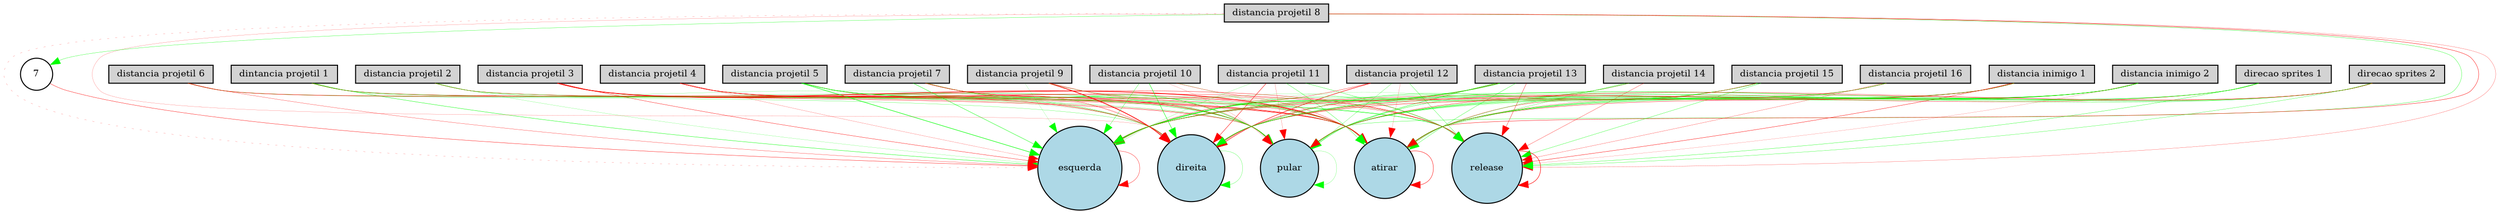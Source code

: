 digraph {
	node [fontsize=9 height=0.2 shape=circle width=0.2]
	"dintancia projetil 1" [fillcolor=lightgray shape=box style=filled]
	"distancia projetil 2" [fillcolor=lightgray shape=box style=filled]
	"distancia projetil 3" [fillcolor=lightgray shape=box style=filled]
	"distancia projetil 4" [fillcolor=lightgray shape=box style=filled]
	"distancia projetil 5" [fillcolor=lightgray shape=box style=filled]
	"distancia projetil 6" [fillcolor=lightgray shape=box style=filled]
	"distancia projetil 7" [fillcolor=lightgray shape=box style=filled]
	"distancia projetil 8" [fillcolor=lightgray shape=box style=filled]
	"distancia projetil 9" [fillcolor=lightgray shape=box style=filled]
	"distancia projetil 10" [fillcolor=lightgray shape=box style=filled]
	"distancia projetil 11" [fillcolor=lightgray shape=box style=filled]
	"distancia projetil 12" [fillcolor=lightgray shape=box style=filled]
	"distancia projetil 13" [fillcolor=lightgray shape=box style=filled]
	"distancia projetil 14" [fillcolor=lightgray shape=box style=filled]
	"distancia projetil 15" [fillcolor=lightgray shape=box style=filled]
	"distancia projetil 16" [fillcolor=lightgray shape=box style=filled]
	"distancia inimigo 1" [fillcolor=lightgray shape=box style=filled]
	"distancia inimigo 2" [fillcolor=lightgray shape=box style=filled]
	"direcao sprites 1" [fillcolor=lightgray shape=box style=filled]
	"direcao sprites 2" [fillcolor=lightgray shape=box style=filled]
	esquerda [fillcolor=lightblue style=filled]
	direita [fillcolor=lightblue style=filled]
	pular [fillcolor=lightblue style=filled]
	atirar [fillcolor=lightblue style=filled]
	release [fillcolor=lightblue style=filled]
	7 [fillcolor=white style=filled]
	"dintancia projetil 1" -> esquerda [color=green penwidth=0.335829820535 style=solid]
	"distancia projetil 16" -> atirar [color=green penwidth=0.215736989018 style=solid]
	"distancia projetil 15" -> pular [color=green penwidth=0.229179970423 style=solid]
	"distancia inimigo 2" -> direita [color=red penwidth=0.364871208764 style=solid]
	"distancia projetil 13" -> atirar [color=green penwidth=0.250192881511 style=solid]
	"distancia inimigo 1" -> release [color=red penwidth=0.331910942942 style=solid]
	"distancia projetil 12" -> release [color=green penwidth=0.232287021451 style=solid]
	"distancia projetil 2" -> esquerda [color=green penwidth=0.136079846561 style=solid]
	"distancia projetil 10" -> atirar [color=green penwidth=0.130612746259 style=solid]
	"distancia projetil 5" -> direita [color=red penwidth=0.206099937496 style=solid]
	"distancia projetil 16" -> esquerda [color=green penwidth=0.168892836748 style=solid]
	"distancia inimigo 2" -> pular [color=green penwidth=0.395983666172 style=solid]
	direita -> direita [color=green penwidth=0.196732326561 style=solid]
	"distancia projetil 6" -> direita [color=green penwidth=0.191881995655 style=solid]
	"distancia projetil 3" -> direita [color=red penwidth=0.4043400167 style=solid]
	"direcao sprites 1" -> esquerda [color=red penwidth=0.281342582945 style=solid]
	"distancia projetil 14" -> esquerda [color=green penwidth=0.301156444072 style=solid]
	"distancia projetil 12" -> atirar [color=red penwidth=0.134580077106 style=solid]
	"distancia projetil 11" -> pular [color=red penwidth=0.153862930985 style=solid]
	"distancia projetil 6" -> pular [color=green penwidth=0.195407204063 style=solid]
	"distancia projetil 2" -> atirar [color=red penwidth=0.199595034333 style=solid]
	"distancia projetil 9" -> atirar [color=red penwidth=0.236471393019 style=solid]
	"distancia projetil 4" -> direita [color=green penwidth=0.107862506732 style=solid]
	"distancia projetil 2" -> release [color=green penwidth=0.243579080441 style=solid]
	"distancia projetil 3" -> release [color=red penwidth=0.304160094515 style=solid]
	"direcao sprites 2" -> pular [color=red penwidth=0.308684234976 style=solid]
	"direcao sprites 1" -> atirar [color=green penwidth=0.373115985776 style=solid]
	"distancia inimigo 1" -> esquerda [color=red penwidth=0.370033049535 style=solid]
	"distancia projetil 12" -> esquerda [color=red penwidth=0.271074105932 style=solid]
	"distancia projetil 8" -> direita [color=red penwidth=0.130635233075 style=solid]
	"distancia projetil 7" -> esquerda [color=green penwidth=0.340551933063 style=solid]
	"dintancia projetil 1" -> direita [color=green penwidth=0.140606367183 style=solid]
	"distancia projetil 8" -> 7 [color=green penwidth=0.236648284847 style=solid]
	"distancia projetil 16" -> release [color=red penwidth=0.196254554724 style=solid]
	"distancia projetil 15" -> direita [color=green penwidth=0.256935150416 style=solid]
	"distancia projetil 13" -> pular [color=green penwidth=0.350036004589 style=solid]
	"distancia projetil 8" -> pular [color=green penwidth=0.253435763027 style=solid]
	pular -> pular [color=green penwidth=0.157295062539 style=solid]
	"distancia projetil 7" -> atirar [color=red penwidth=0.261325695822 style=solid]
	"distancia projetil 10" -> esquerda [color=green penwidth=0.242242854496 style=solid]
	"distancia projetil 5" -> esquerda [color=green penwidth=0.494340484282 style=solid]
	"distancia projetil 2" -> pular [color=red penwidth=0.268861445088 style=solid]
	"dintancia projetil 1" -> pular [color=red penwidth=0.158837036496 style=solid]
	"distancia projetil 16" -> direita [color=red penwidth=0.345346253515 style=solid]
	"direcao sprites 2" -> release [color=green penwidth=0.234934329105 style=solid]
	"dintancia projetil 1" -> release [color=green penwidth=0.300544184613 style=solid]
	"distancia inimigo 2" -> atirar [color=green penwidth=0.429750504258 style=solid]
	"distancia projetil 13" -> direita [color=red penwidth=0.256622088163 style=solid]
	"distancia projetil 3" -> esquerda [color=red penwidth=0.303140722938 style=solid]
	"distancia projetil 14" -> direita [color=red penwidth=0.155025196021 style=solid]
	"distancia projetil 7" -> release [color=red penwidth=0.242450866606 style=solid]
	"distancia projetil 11" -> direita [color=red penwidth=0.383363191616 style=solid]
	"distancia projetil 6" -> atirar [color=red penwidth=0.410232585485 style=solid]
	"distancia projetil 9" -> pular [color=red penwidth=0.187849393344 style=solid]
	"distancia projetil 4" -> pular [color=red penwidth=0.459726161396 style=solid]
	"distancia projetil 3" -> atirar [color=red penwidth=0.697300394019 style=solid]
	"direcao sprites 2" -> atirar [color=red penwidth=0.18353478732 style=solid]
	"direcao sprites 1" -> pular [color=green penwidth=0.10460761648 style=solid]
	"distancia projetil 14" -> pular [color=green penwidth=0.107304750557 style=solid]
	"distancia inimigo 1" -> atirar [color=red penwidth=0.293378428385 style=solid]
	"distancia projetil 12" -> direita [color=red penwidth=0.465500474241 style=solid]
	"distancia projetil 10" -> release [color=red penwidth=0.218065031496 style=solid]
	"distancia projetil 11" -> release [color=green penwidth=0.256074149729 style=solid]
	"distancia projetil 5" -> release [color=green penwidth=0.117472339312 style=solid]
	"distancia projetil 9" -> direita [color=red penwidth=0.715300175876 style=solid]
	"direcao sprites 2" -> esquerda [color=green penwidth=0.209598933176 style=solid]
	"distancia projetil 15" -> esquerda [color=green penwidth=0.108190807274 style=solid]
	"distancia projetil 8" -> atirar [color=red penwidth=0.33739235172 style=solid]
	"distancia projetil 7" -> pular [color=green penwidth=0.389994169604 style=solid]
	"distancia projetil 10" -> direita [color=green penwidth=0.400341854648 style=solid]
	"distancia projetil 5" -> atirar [color=green penwidth=0.331743106751 style=solid]
	"distancia projetil 9" -> release [color=green penwidth=0.126722934883 style=solid]
	"distancia projetil 4" -> release [color=red penwidth=0.282554132243 style=solid]
	7 -> esquerda [color=red penwidth=0.308763274207 style=solid]
	"dintancia projetil 1" -> atirar [color=red penwidth=0.403568947463 style=solid]
	"distancia projetil 16" -> pular [color=green penwidth=0.114426975184 style=solid]
	"distancia projetil 15" -> atirar [color=red penwidth=0.279958168165 style=solid]
	"distancia inimigo 2" -> esquerda [color=green penwidth=0.308850445213 style=solid]
	"distancia projetil 13" -> esquerda [color=green penwidth=0.65111515905 style=solid]
	"distancia projetil 8" -> esquerda [color=red penwidth=0.131407824347 style=dotted]
	"distancia projetil 10" -> pular [color=red penwidth=0.112659664326 style=solid]
	"distancia projetil 8" -> release [color=red penwidth=0.176479713064 style=solid]
	atirar -> atirar [color=red penwidth=0.370168144444 style=solid]
	"distancia projetil 11" -> esquerda [color=green penwidth=0.137177583581 style=solid]
	"distancia projetil 6" -> esquerda [color=red penwidth=0.224394764268 style=solid]
	release -> release [color=red penwidth=0.458991505891 style=solid]
	"distancia projetil 4" -> atirar [color=red penwidth=0.323782548814 style=solid]
	"distancia projetil 3" -> pular [color=green penwidth=0.313652154928 style=solid]
	"distancia projetil 15" -> release [color=green penwidth=0.25091245366 style=solid]
	"direcao sprites 1" -> direita [color=green penwidth=0.156163288712 style=solid]
	esquerda -> esquerda [color=red penwidth=0.281580021709 style=solid]
	"distancia projetil 14" -> atirar [color=green penwidth=0.205353267934 style=solid]
	"distancia inimigo 1" -> pular [color=green penwidth=0.45949486001 style=solid]
	"distancia projetil 12" -> pular [color=green penwidth=0.183016862396 style=solid]
	"distancia projetil 2" -> direita [color=green penwidth=0.225435113027 style=solid]
	"distancia projetil 11" -> atirar [color=green penwidth=0.257394845981 style=solid]
	"distancia projetil 9" -> esquerda [color=green penwidth=0.100766566603 style=solid]
	"distancia projetil 4" -> esquerda [color=red penwidth=0.149316346725 style=solid]
	"direcao sprites 2" -> direita [color=green penwidth=0.394370795511 style=solid]
	"distancia inimigo 2" -> release [color=red penwidth=0.121989156172 style=solid]
	"direcao sprites 1" -> release [color=green penwidth=0.264301709313 style=solid]
	"distancia projetil 13" -> release [color=red penwidth=0.291059399511 style=solid]
	"distancia projetil 14" -> release [color=red penwidth=0.227850119441 style=solid]
	"distancia inimigo 1" -> direita [color=green penwidth=0.101526105258 style=solid]
	"distancia projetil 7" -> direita [color=red penwidth=0.116248669697 style=solid]
	"distancia projetil 5" -> pular [color=green penwidth=0.363080034714 style=solid]
}
